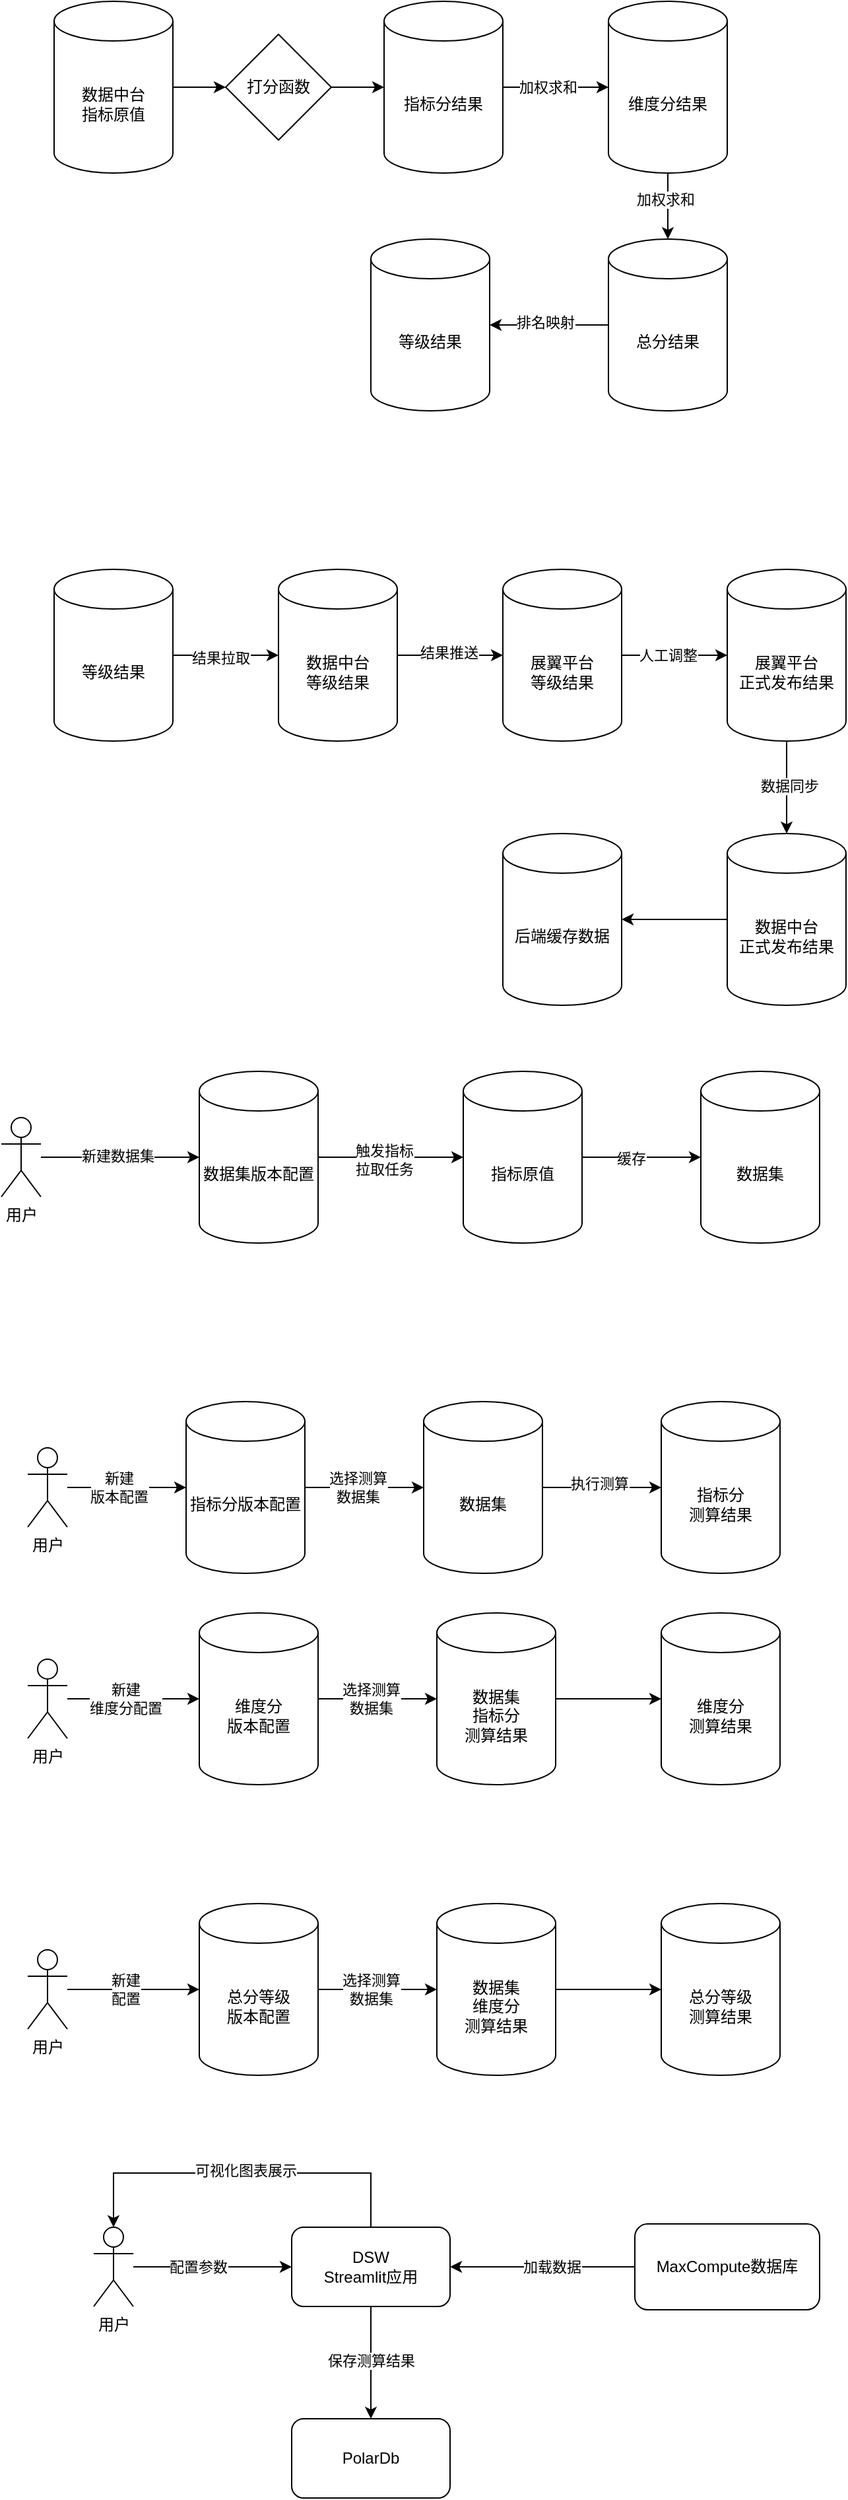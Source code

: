 <mxfile version="24.2.3" type="github">
  <diagram name="Page-1" id="pVyx7AFgYSGBUkXHzs9j">
    <mxGraphModel dx="1194" dy="756" grid="0" gridSize="10" guides="1" tooltips="1" connect="1" arrows="1" fold="1" page="1" pageScale="1" pageWidth="850" pageHeight="1100" math="0" shadow="0">
      <root>
        <mxCell id="0" />
        <mxCell id="1" parent="0" />
        <mxCell id="62KSsjE5slRflY_eG6V0-4" style="edgeStyle=orthogonalEdgeStyle;rounded=0;orthogonalLoop=1;jettySize=auto;html=1;" parent="1" source="62KSsjE5slRflY_eG6V0-1" target="62KSsjE5slRflY_eG6V0-3" edge="1">
          <mxGeometry relative="1" as="geometry" />
        </mxCell>
        <mxCell id="62KSsjE5slRflY_eG6V0-1" value="数据中台&lt;div&gt;指标原值&lt;/div&gt;" style="shape=cylinder3;whiteSpace=wrap;html=1;boundedLbl=1;backgroundOutline=1;size=15;" parent="1" vertex="1">
          <mxGeometry x="70" y="110" width="90" height="130" as="geometry" />
        </mxCell>
        <mxCell id="62KSsjE5slRflY_eG6V0-6" style="edgeStyle=orthogonalEdgeStyle;rounded=0;orthogonalLoop=1;jettySize=auto;html=1;" parent="1" source="62KSsjE5slRflY_eG6V0-3" target="62KSsjE5slRflY_eG6V0-5" edge="1">
          <mxGeometry relative="1" as="geometry" />
        </mxCell>
        <mxCell id="62KSsjE5slRflY_eG6V0-3" value="打分函数" style="rhombus;whiteSpace=wrap;html=1;" parent="1" vertex="1">
          <mxGeometry x="200" y="135" width="80" height="80" as="geometry" />
        </mxCell>
        <mxCell id="62KSsjE5slRflY_eG6V0-9" style="edgeStyle=orthogonalEdgeStyle;rounded=0;orthogonalLoop=1;jettySize=auto;html=1;" parent="1" source="62KSsjE5slRflY_eG6V0-5" target="62KSsjE5slRflY_eG6V0-8" edge="1">
          <mxGeometry relative="1" as="geometry" />
        </mxCell>
        <mxCell id="62KSsjE5slRflY_eG6V0-10" value="加权求和" style="edgeLabel;html=1;align=center;verticalAlign=middle;resizable=0;points=[];" parent="62KSsjE5slRflY_eG6V0-9" vertex="1" connectable="0">
          <mxGeometry x="-0.26" y="-4" relative="1" as="geometry">
            <mxPoint x="4" y="-4" as="offset" />
          </mxGeometry>
        </mxCell>
        <mxCell id="62KSsjE5slRflY_eG6V0-5" value="&lt;div&gt;指标分结果&lt;/div&gt;" style="shape=cylinder3;whiteSpace=wrap;html=1;boundedLbl=1;backgroundOutline=1;size=15;" parent="1" vertex="1">
          <mxGeometry x="320" y="110" width="90" height="130" as="geometry" />
        </mxCell>
        <mxCell id="62KSsjE5slRflY_eG6V0-8" value="&lt;div&gt;维度分结果&lt;/div&gt;" style="shape=cylinder3;whiteSpace=wrap;html=1;boundedLbl=1;backgroundOutline=1;size=15;" parent="1" vertex="1">
          <mxGeometry x="490" y="110" width="90" height="130" as="geometry" />
        </mxCell>
        <mxCell id="62KSsjE5slRflY_eG6V0-15" style="edgeStyle=orthogonalEdgeStyle;rounded=0;orthogonalLoop=1;jettySize=auto;html=1;" parent="1" source="62KSsjE5slRflY_eG6V0-11" target="62KSsjE5slRflY_eG6V0-14" edge="1">
          <mxGeometry relative="1" as="geometry" />
        </mxCell>
        <mxCell id="62KSsjE5slRflY_eG6V0-16" value="排名映射" style="edgeLabel;html=1;align=center;verticalAlign=middle;resizable=0;points=[];" parent="62KSsjE5slRflY_eG6V0-15" vertex="1" connectable="0">
          <mxGeometry x="0.075" y="-2" relative="1" as="geometry">
            <mxPoint as="offset" />
          </mxGeometry>
        </mxCell>
        <mxCell id="62KSsjE5slRflY_eG6V0-11" value="&lt;div&gt;总分结果&lt;/div&gt;" style="shape=cylinder3;whiteSpace=wrap;html=1;boundedLbl=1;backgroundOutline=1;size=15;" parent="1" vertex="1">
          <mxGeometry x="490" y="290" width="90" height="130" as="geometry" />
        </mxCell>
        <mxCell id="62KSsjE5slRflY_eG6V0-12" style="edgeStyle=orthogonalEdgeStyle;rounded=0;orthogonalLoop=1;jettySize=auto;html=1;entryX=0.5;entryY=0;entryDx=0;entryDy=0;entryPerimeter=0;" parent="1" source="62KSsjE5slRflY_eG6V0-8" target="62KSsjE5slRflY_eG6V0-11" edge="1">
          <mxGeometry relative="1" as="geometry" />
        </mxCell>
        <mxCell id="62KSsjE5slRflY_eG6V0-13" value="加权求和" style="edgeLabel;html=1;align=center;verticalAlign=middle;resizable=0;points=[];" parent="62KSsjE5slRflY_eG6V0-12" vertex="1" connectable="0">
          <mxGeometry x="-0.2" y="-2" relative="1" as="geometry">
            <mxPoint as="offset" />
          </mxGeometry>
        </mxCell>
        <mxCell id="62KSsjE5slRflY_eG6V0-14" value="等级结果" style="shape=cylinder3;whiteSpace=wrap;html=1;boundedLbl=1;backgroundOutline=1;size=15;" parent="1" vertex="1">
          <mxGeometry x="310" y="290" width="90" height="130" as="geometry" />
        </mxCell>
        <mxCell id="62KSsjE5slRflY_eG6V0-21" style="edgeStyle=orthogonalEdgeStyle;rounded=0;orthogonalLoop=1;jettySize=auto;html=1;" parent="1" source="62KSsjE5slRflY_eG6V0-19" target="62KSsjE5slRflY_eG6V0-20" edge="1">
          <mxGeometry relative="1" as="geometry" />
        </mxCell>
        <mxCell id="62KSsjE5slRflY_eG6V0-29" value="结果拉取" style="edgeLabel;html=1;align=center;verticalAlign=middle;resizable=0;points=[];" parent="62KSsjE5slRflY_eG6V0-21" vertex="1" connectable="0">
          <mxGeometry x="-0.1" y="-2" relative="1" as="geometry">
            <mxPoint as="offset" />
          </mxGeometry>
        </mxCell>
        <mxCell id="62KSsjE5slRflY_eG6V0-19" value="等级结果" style="shape=cylinder3;whiteSpace=wrap;html=1;boundedLbl=1;backgroundOutline=1;size=15;" parent="1" vertex="1">
          <mxGeometry x="70" y="540" width="90" height="130" as="geometry" />
        </mxCell>
        <mxCell id="62KSsjE5slRflY_eG6V0-23" style="edgeStyle=orthogonalEdgeStyle;rounded=0;orthogonalLoop=1;jettySize=auto;html=1;" parent="1" source="62KSsjE5slRflY_eG6V0-20" target="62KSsjE5slRflY_eG6V0-22" edge="1">
          <mxGeometry relative="1" as="geometry" />
        </mxCell>
        <mxCell id="62KSsjE5slRflY_eG6V0-30" value="结果推送" style="edgeLabel;html=1;align=center;verticalAlign=middle;resizable=0;points=[];" parent="62KSsjE5slRflY_eG6V0-23" vertex="1" connectable="0">
          <mxGeometry x="-0.025" y="2" relative="1" as="geometry">
            <mxPoint as="offset" />
          </mxGeometry>
        </mxCell>
        <mxCell id="62KSsjE5slRflY_eG6V0-20" value="数据中台&lt;div&gt;等级结果&lt;/div&gt;" style="shape=cylinder3;whiteSpace=wrap;html=1;boundedLbl=1;backgroundOutline=1;size=15;" parent="1" vertex="1">
          <mxGeometry x="240" y="540" width="90" height="130" as="geometry" />
        </mxCell>
        <mxCell id="62KSsjE5slRflY_eG6V0-22" value="展翼平台&lt;div&gt;等级结果&lt;/div&gt;" style="shape=cylinder3;whiteSpace=wrap;html=1;boundedLbl=1;backgroundOutline=1;size=15;" parent="1" vertex="1">
          <mxGeometry x="410" y="540" width="90" height="130" as="geometry" />
        </mxCell>
        <mxCell id="62KSsjE5slRflY_eG6V0-24" value="展翼平台&lt;div&gt;正式发布结果&lt;/div&gt;" style="shape=cylinder3;whiteSpace=wrap;html=1;boundedLbl=1;backgroundOutline=1;size=15;" parent="1" vertex="1">
          <mxGeometry x="580" y="540" width="90" height="130" as="geometry" />
        </mxCell>
        <mxCell id="62KSsjE5slRflY_eG6V0-25" style="edgeStyle=orthogonalEdgeStyle;rounded=0;orthogonalLoop=1;jettySize=auto;html=1;entryX=0;entryY=0.5;entryDx=0;entryDy=0;entryPerimeter=0;" parent="1" source="62KSsjE5slRflY_eG6V0-22" target="62KSsjE5slRflY_eG6V0-24" edge="1">
          <mxGeometry relative="1" as="geometry" />
        </mxCell>
        <mxCell id="62KSsjE5slRflY_eG6V0-31" value="人工调整" style="edgeLabel;html=1;align=center;verticalAlign=middle;resizable=0;points=[];" parent="62KSsjE5slRflY_eG6V0-25" vertex="1" connectable="0">
          <mxGeometry x="-0.325" relative="1" as="geometry">
            <mxPoint x="8" as="offset" />
          </mxGeometry>
        </mxCell>
        <mxCell id="62KSsjE5slRflY_eG6V0-27" value="后端缓存数据" style="shape=cylinder3;whiteSpace=wrap;html=1;boundedLbl=1;backgroundOutline=1;size=15;" parent="1" vertex="1">
          <mxGeometry x="410" y="740" width="90" height="130" as="geometry" />
        </mxCell>
        <mxCell id="62KSsjE5slRflY_eG6V0-35" style="edgeStyle=orthogonalEdgeStyle;rounded=0;orthogonalLoop=1;jettySize=auto;html=1;" parent="1" source="62KSsjE5slRflY_eG6V0-32" target="62KSsjE5slRflY_eG6V0-27" edge="1">
          <mxGeometry relative="1" as="geometry" />
        </mxCell>
        <mxCell id="62KSsjE5slRflY_eG6V0-32" value="数据中台&lt;div&gt;正式发布结果&lt;/div&gt;" style="shape=cylinder3;whiteSpace=wrap;html=1;boundedLbl=1;backgroundOutline=1;size=15;" parent="1" vertex="1">
          <mxGeometry x="580" y="740" width="90" height="130" as="geometry" />
        </mxCell>
        <mxCell id="62KSsjE5slRflY_eG6V0-33" style="edgeStyle=orthogonalEdgeStyle;rounded=0;orthogonalLoop=1;jettySize=auto;html=1;entryX=0.5;entryY=0;entryDx=0;entryDy=0;entryPerimeter=0;" parent="1" source="62KSsjE5slRflY_eG6V0-24" target="62KSsjE5slRflY_eG6V0-32" edge="1">
          <mxGeometry relative="1" as="geometry" />
        </mxCell>
        <mxCell id="62KSsjE5slRflY_eG6V0-34" value="数据同步" style="edgeLabel;html=1;align=center;verticalAlign=middle;resizable=0;points=[];" parent="62KSsjE5slRflY_eG6V0-33" vertex="1" connectable="0">
          <mxGeometry x="-0.029" y="2" relative="1" as="geometry">
            <mxPoint as="offset" />
          </mxGeometry>
        </mxCell>
        <mxCell id="62KSsjE5slRflY_eG6V0-46" style="edgeStyle=orthogonalEdgeStyle;rounded=0;orthogonalLoop=1;jettySize=auto;html=1;" parent="1" source="62KSsjE5slRflY_eG6V0-36" target="62KSsjE5slRflY_eG6V0-45" edge="1">
          <mxGeometry relative="1" as="geometry" />
        </mxCell>
        <mxCell id="62KSsjE5slRflY_eG6V0-47" value="缓存" style="edgeLabel;html=1;align=center;verticalAlign=middle;resizable=0;points=[];" parent="62KSsjE5slRflY_eG6V0-46" vertex="1" connectable="0">
          <mxGeometry x="-0.178" relative="1" as="geometry">
            <mxPoint y="1" as="offset" />
          </mxGeometry>
        </mxCell>
        <mxCell id="62KSsjE5slRflY_eG6V0-36" value="指标原值" style="shape=cylinder3;whiteSpace=wrap;html=1;boundedLbl=1;backgroundOutline=1;size=15;" parent="1" vertex="1">
          <mxGeometry x="380" y="920" width="90" height="130" as="geometry" />
        </mxCell>
        <mxCell id="62KSsjE5slRflY_eG6V0-39" style="edgeStyle=orthogonalEdgeStyle;rounded=0;orthogonalLoop=1;jettySize=auto;html=1;" parent="1" source="62KSsjE5slRflY_eG6V0-37" target="62KSsjE5slRflY_eG6V0-36" edge="1">
          <mxGeometry relative="1" as="geometry" />
        </mxCell>
        <mxCell id="62KSsjE5slRflY_eG6V0-44" value="触发指标&lt;div&gt;拉取任务&lt;/div&gt;" style="edgeLabel;html=1;align=center;verticalAlign=middle;resizable=0;points=[];" parent="62KSsjE5slRflY_eG6V0-39" vertex="1" connectable="0">
          <mxGeometry x="-0.1" y="-2" relative="1" as="geometry">
            <mxPoint as="offset" />
          </mxGeometry>
        </mxCell>
        <mxCell id="62KSsjE5slRflY_eG6V0-37" value="数据集版本配置" style="shape=cylinder3;whiteSpace=wrap;html=1;boundedLbl=1;backgroundOutline=1;size=15;" parent="1" vertex="1">
          <mxGeometry x="180" y="920" width="90" height="130" as="geometry" />
        </mxCell>
        <mxCell id="62KSsjE5slRflY_eG6V0-41" style="edgeStyle=orthogonalEdgeStyle;rounded=0;orthogonalLoop=1;jettySize=auto;html=1;" parent="1" source="62KSsjE5slRflY_eG6V0-40" target="62KSsjE5slRflY_eG6V0-37" edge="1">
          <mxGeometry relative="1" as="geometry" />
        </mxCell>
        <mxCell id="62KSsjE5slRflY_eG6V0-42" value="新建数据集" style="edgeLabel;html=1;align=center;verticalAlign=middle;resizable=0;points=[];" parent="62KSsjE5slRflY_eG6V0-41" vertex="1" connectable="0">
          <mxGeometry x="-0.044" y="1" relative="1" as="geometry">
            <mxPoint as="offset" />
          </mxGeometry>
        </mxCell>
        <mxCell id="62KSsjE5slRflY_eG6V0-40" value="用户" style="shape=umlActor;verticalLabelPosition=bottom;verticalAlign=top;html=1;outlineConnect=0;" parent="1" vertex="1">
          <mxGeometry x="30" y="955" width="30" height="60" as="geometry" />
        </mxCell>
        <mxCell id="62KSsjE5slRflY_eG6V0-45" value="数据集" style="shape=cylinder3;whiteSpace=wrap;html=1;boundedLbl=1;backgroundOutline=1;size=15;" parent="1" vertex="1">
          <mxGeometry x="560" y="920" width="90" height="130" as="geometry" />
        </mxCell>
        <mxCell id="62KSsjE5slRflY_eG6V0-50" style="edgeStyle=orthogonalEdgeStyle;rounded=0;orthogonalLoop=1;jettySize=auto;html=1;" parent="1" source="62KSsjE5slRflY_eG6V0-48" target="62KSsjE5slRflY_eG6V0-49" edge="1">
          <mxGeometry relative="1" as="geometry" />
        </mxCell>
        <mxCell id="62KSsjE5slRflY_eG6V0-55" value="新建&lt;div&gt;版本配置&lt;/div&gt;" style="edgeLabel;html=1;align=center;verticalAlign=middle;resizable=0;points=[];" parent="62KSsjE5slRflY_eG6V0-50" vertex="1" connectable="0">
          <mxGeometry x="-0.133" relative="1" as="geometry">
            <mxPoint as="offset" />
          </mxGeometry>
        </mxCell>
        <mxCell id="62KSsjE5slRflY_eG6V0-48" value="用户" style="shape=umlActor;verticalLabelPosition=bottom;verticalAlign=top;html=1;outlineConnect=0;" parent="1" vertex="1">
          <mxGeometry x="50" y="1205" width="30" height="60" as="geometry" />
        </mxCell>
        <mxCell id="62KSsjE5slRflY_eG6V0-53" style="edgeStyle=orthogonalEdgeStyle;rounded=0;orthogonalLoop=1;jettySize=auto;html=1;" parent="1" source="62KSsjE5slRflY_eG6V0-49" target="62KSsjE5slRflY_eG6V0-51" edge="1">
          <mxGeometry relative="1" as="geometry" />
        </mxCell>
        <mxCell id="62KSsjE5slRflY_eG6V0-56" value="选择测算&lt;div&gt;数据集&lt;/div&gt;" style="edgeLabel;html=1;align=center;verticalAlign=middle;resizable=0;points=[];" parent="62KSsjE5slRflY_eG6V0-53" vertex="1" connectable="0">
          <mxGeometry x="-0.311" relative="1" as="geometry">
            <mxPoint x="9" as="offset" />
          </mxGeometry>
        </mxCell>
        <mxCell id="62KSsjE5slRflY_eG6V0-49" value="指标分版本配置" style="shape=cylinder3;whiteSpace=wrap;html=1;boundedLbl=1;backgroundOutline=1;size=15;" parent="1" vertex="1">
          <mxGeometry x="170" y="1170" width="90" height="130" as="geometry" />
        </mxCell>
        <mxCell id="62KSsjE5slRflY_eG6V0-54" style="edgeStyle=orthogonalEdgeStyle;rounded=0;orthogonalLoop=1;jettySize=auto;html=1;" parent="1" source="62KSsjE5slRflY_eG6V0-51" target="62KSsjE5slRflY_eG6V0-52" edge="1">
          <mxGeometry relative="1" as="geometry" />
        </mxCell>
        <mxCell id="62KSsjE5slRflY_eG6V0-57" value="执行测算" style="edgeLabel;html=1;align=center;verticalAlign=middle;resizable=0;points=[];" parent="62KSsjE5slRflY_eG6V0-54" vertex="1" connectable="0">
          <mxGeometry x="-0.044" y="3" relative="1" as="geometry">
            <mxPoint as="offset" />
          </mxGeometry>
        </mxCell>
        <mxCell id="62KSsjE5slRflY_eG6V0-51" value="数据集" style="shape=cylinder3;whiteSpace=wrap;html=1;boundedLbl=1;backgroundOutline=1;size=15;" parent="1" vertex="1">
          <mxGeometry x="350" y="1170" width="90" height="130" as="geometry" />
        </mxCell>
        <mxCell id="62KSsjE5slRflY_eG6V0-52" value="指标分&lt;div&gt;测算结果&lt;/div&gt;" style="shape=cylinder3;whiteSpace=wrap;html=1;boundedLbl=1;backgroundOutline=1;size=15;" parent="1" vertex="1">
          <mxGeometry x="530" y="1170" width="90" height="130" as="geometry" />
        </mxCell>
        <mxCell id="62KSsjE5slRflY_eG6V0-58" style="edgeStyle=orthogonalEdgeStyle;rounded=0;orthogonalLoop=1;jettySize=auto;html=1;" parent="1" source="62KSsjE5slRflY_eG6V0-60" target="62KSsjE5slRflY_eG6V0-63" edge="1">
          <mxGeometry relative="1" as="geometry" />
        </mxCell>
        <mxCell id="62KSsjE5slRflY_eG6V0-59" value="新建&lt;div&gt;维度分配置&lt;/div&gt;" style="edgeLabel;html=1;align=center;verticalAlign=middle;resizable=0;points=[];" parent="62KSsjE5slRflY_eG6V0-58" vertex="1" connectable="0">
          <mxGeometry x="-0.133" relative="1" as="geometry">
            <mxPoint as="offset" />
          </mxGeometry>
        </mxCell>
        <mxCell id="62KSsjE5slRflY_eG6V0-60" value="用户" style="shape=umlActor;verticalLabelPosition=bottom;verticalAlign=top;html=1;outlineConnect=0;" parent="1" vertex="1">
          <mxGeometry x="50" y="1365" width="30" height="60" as="geometry" />
        </mxCell>
        <mxCell id="62KSsjE5slRflY_eG6V0-61" style="edgeStyle=orthogonalEdgeStyle;rounded=0;orthogonalLoop=1;jettySize=auto;html=1;" parent="1" source="62KSsjE5slRflY_eG6V0-63" target="62KSsjE5slRflY_eG6V0-65" edge="1">
          <mxGeometry relative="1" as="geometry" />
        </mxCell>
        <mxCell id="62KSsjE5slRflY_eG6V0-62" value="选择测算&lt;div&gt;数据集&lt;/div&gt;" style="edgeLabel;html=1;align=center;verticalAlign=middle;resizable=0;points=[];" parent="62KSsjE5slRflY_eG6V0-61" vertex="1" connectable="0">
          <mxGeometry x="-0.311" relative="1" as="geometry">
            <mxPoint x="9" as="offset" />
          </mxGeometry>
        </mxCell>
        <mxCell id="62KSsjE5slRflY_eG6V0-63" value="维度分&lt;div&gt;版本配置&lt;/div&gt;" style="shape=cylinder3;whiteSpace=wrap;html=1;boundedLbl=1;backgroundOutline=1;size=15;" parent="1" vertex="1">
          <mxGeometry x="180" y="1330" width="90" height="130" as="geometry" />
        </mxCell>
        <mxCell id="62KSsjE5slRflY_eG6V0-67" style="edgeStyle=orthogonalEdgeStyle;rounded=0;orthogonalLoop=1;jettySize=auto;html=1;" parent="1" source="62KSsjE5slRflY_eG6V0-65" target="62KSsjE5slRflY_eG6V0-66" edge="1">
          <mxGeometry relative="1" as="geometry" />
        </mxCell>
        <mxCell id="62KSsjE5slRflY_eG6V0-65" value="数据集&lt;div&gt;指标分&lt;/div&gt;&lt;div&gt;测算结果&lt;/div&gt;" style="shape=cylinder3;whiteSpace=wrap;html=1;boundedLbl=1;backgroundOutline=1;size=15;" parent="1" vertex="1">
          <mxGeometry x="360" y="1330" width="90" height="130" as="geometry" />
        </mxCell>
        <mxCell id="62KSsjE5slRflY_eG6V0-66" value="&lt;div&gt;维度分&lt;/div&gt;&lt;div&gt;测算结果&lt;/div&gt;" style="shape=cylinder3;whiteSpace=wrap;html=1;boundedLbl=1;backgroundOutline=1;size=15;" parent="1" vertex="1">
          <mxGeometry x="530" y="1330" width="90" height="130" as="geometry" />
        </mxCell>
        <mxCell id="62KSsjE5slRflY_eG6V0-68" style="edgeStyle=orthogonalEdgeStyle;rounded=0;orthogonalLoop=1;jettySize=auto;html=1;" parent="1" source="62KSsjE5slRflY_eG6V0-70" target="62KSsjE5slRflY_eG6V0-73" edge="1">
          <mxGeometry relative="1" as="geometry" />
        </mxCell>
        <mxCell id="62KSsjE5slRflY_eG6V0-69" value="新建&lt;div&gt;配置&lt;/div&gt;" style="edgeLabel;html=1;align=center;verticalAlign=middle;resizable=0;points=[];" parent="62KSsjE5slRflY_eG6V0-68" vertex="1" connectable="0">
          <mxGeometry x="-0.133" relative="1" as="geometry">
            <mxPoint as="offset" />
          </mxGeometry>
        </mxCell>
        <mxCell id="62KSsjE5slRflY_eG6V0-70" value="用户" style="shape=umlActor;verticalLabelPosition=bottom;verticalAlign=top;html=1;outlineConnect=0;" parent="1" vertex="1">
          <mxGeometry x="50" y="1585" width="30" height="60" as="geometry" />
        </mxCell>
        <mxCell id="62KSsjE5slRflY_eG6V0-71" style="edgeStyle=orthogonalEdgeStyle;rounded=0;orthogonalLoop=1;jettySize=auto;html=1;" parent="1" source="62KSsjE5slRflY_eG6V0-73" target="62KSsjE5slRflY_eG6V0-75" edge="1">
          <mxGeometry relative="1" as="geometry" />
        </mxCell>
        <mxCell id="62KSsjE5slRflY_eG6V0-72" value="选择测算&lt;div&gt;数据集&lt;/div&gt;" style="edgeLabel;html=1;align=center;verticalAlign=middle;resizable=0;points=[];" parent="62KSsjE5slRflY_eG6V0-71" vertex="1" connectable="0">
          <mxGeometry x="-0.311" relative="1" as="geometry">
            <mxPoint x="9" as="offset" />
          </mxGeometry>
        </mxCell>
        <mxCell id="62KSsjE5slRflY_eG6V0-73" value="总分等级&lt;div&gt;版本配置&lt;/div&gt;" style="shape=cylinder3;whiteSpace=wrap;html=1;boundedLbl=1;backgroundOutline=1;size=15;" parent="1" vertex="1">
          <mxGeometry x="180" y="1550" width="90" height="130" as="geometry" />
        </mxCell>
        <mxCell id="62KSsjE5slRflY_eG6V0-74" style="edgeStyle=orthogonalEdgeStyle;rounded=0;orthogonalLoop=1;jettySize=auto;html=1;" parent="1" source="62KSsjE5slRflY_eG6V0-75" target="62KSsjE5slRflY_eG6V0-76" edge="1">
          <mxGeometry relative="1" as="geometry" />
        </mxCell>
        <mxCell id="62KSsjE5slRflY_eG6V0-75" value="数据集&lt;div&gt;维度分&lt;/div&gt;&lt;div&gt;测算结果&lt;/div&gt;" style="shape=cylinder3;whiteSpace=wrap;html=1;boundedLbl=1;backgroundOutline=1;size=15;" parent="1" vertex="1">
          <mxGeometry x="360" y="1550" width="90" height="130" as="geometry" />
        </mxCell>
        <mxCell id="62KSsjE5slRflY_eG6V0-76" value="&lt;div&gt;总分等级&lt;/div&gt;&lt;div&gt;测算结果&lt;/div&gt;" style="shape=cylinder3;whiteSpace=wrap;html=1;boundedLbl=1;backgroundOutline=1;size=15;" parent="1" vertex="1">
          <mxGeometry x="530" y="1550" width="90" height="130" as="geometry" />
        </mxCell>
        <mxCell id="gHyjkIjv2FYd1GMIZeO9-7" style="edgeStyle=orthogonalEdgeStyle;rounded=0;orthogonalLoop=1;jettySize=auto;html=1;" edge="1" parent="1" source="gHyjkIjv2FYd1GMIZeO9-2" target="gHyjkIjv2FYd1GMIZeO9-6">
          <mxGeometry relative="1" as="geometry" />
        </mxCell>
        <mxCell id="gHyjkIjv2FYd1GMIZeO9-8" value="配置参数" style="edgeLabel;html=1;align=center;verticalAlign=middle;resizable=0;points=[];" vertex="1" connectable="0" parent="gHyjkIjv2FYd1GMIZeO9-7">
          <mxGeometry x="-0.182" relative="1" as="geometry">
            <mxPoint as="offset" />
          </mxGeometry>
        </mxCell>
        <mxCell id="gHyjkIjv2FYd1GMIZeO9-2" value="用户" style="shape=umlActor;verticalLabelPosition=bottom;verticalAlign=top;html=1;outlineConnect=0;" vertex="1" parent="1">
          <mxGeometry x="100" y="1795" width="30" height="60" as="geometry" />
        </mxCell>
        <mxCell id="gHyjkIjv2FYd1GMIZeO9-13" style="edgeStyle=orthogonalEdgeStyle;rounded=0;orthogonalLoop=1;jettySize=auto;html=1;entryX=0.5;entryY=0;entryDx=0;entryDy=0;" edge="1" parent="1" source="gHyjkIjv2FYd1GMIZeO9-6" target="gHyjkIjv2FYd1GMIZeO9-12">
          <mxGeometry relative="1" as="geometry" />
        </mxCell>
        <mxCell id="gHyjkIjv2FYd1GMIZeO9-14" value="保存测算结果" style="edgeLabel;html=1;align=center;verticalAlign=middle;resizable=0;points=[];" vertex="1" connectable="0" parent="gHyjkIjv2FYd1GMIZeO9-13">
          <mxGeometry x="-0.035" relative="1" as="geometry">
            <mxPoint as="offset" />
          </mxGeometry>
        </mxCell>
        <mxCell id="gHyjkIjv2FYd1GMIZeO9-6" value="&lt;div&gt;DSW&lt;/div&gt;Streamlit应用" style="rounded=1;whiteSpace=wrap;html=1;" vertex="1" parent="1">
          <mxGeometry x="250" y="1795" width="120" height="60" as="geometry" />
        </mxCell>
        <mxCell id="gHyjkIjv2FYd1GMIZeO9-10" style="edgeStyle=orthogonalEdgeStyle;rounded=0;orthogonalLoop=1;jettySize=auto;html=1;" edge="1" parent="1" source="gHyjkIjv2FYd1GMIZeO9-9" target="gHyjkIjv2FYd1GMIZeO9-6">
          <mxGeometry relative="1" as="geometry" />
        </mxCell>
        <mxCell id="gHyjkIjv2FYd1GMIZeO9-11" value="加载数据" style="edgeLabel;html=1;align=center;verticalAlign=middle;resizable=0;points=[];" vertex="1" connectable="0" parent="gHyjkIjv2FYd1GMIZeO9-10">
          <mxGeometry x="-0.103" relative="1" as="geometry">
            <mxPoint as="offset" />
          </mxGeometry>
        </mxCell>
        <mxCell id="gHyjkIjv2FYd1GMIZeO9-9" value="MaxCompute数据库" style="rounded=1;whiteSpace=wrap;html=1;" vertex="1" parent="1">
          <mxGeometry x="510" y="1792.5" width="140" height="65" as="geometry" />
        </mxCell>
        <mxCell id="gHyjkIjv2FYd1GMIZeO9-12" value="PolarDb&lt;div&gt;&lt;/div&gt;" style="rounded=1;whiteSpace=wrap;html=1;" vertex="1" parent="1">
          <mxGeometry x="250" y="1940" width="120" height="60" as="geometry" />
        </mxCell>
        <mxCell id="gHyjkIjv2FYd1GMIZeO9-15" style="edgeStyle=orthogonalEdgeStyle;rounded=0;orthogonalLoop=1;jettySize=auto;html=1;entryX=0.5;entryY=0;entryDx=0;entryDy=0;entryPerimeter=0;" edge="1" parent="1" source="gHyjkIjv2FYd1GMIZeO9-6" target="gHyjkIjv2FYd1GMIZeO9-2">
          <mxGeometry relative="1" as="geometry">
            <Array as="points">
              <mxPoint x="310" y="1754" />
              <mxPoint x="115" y="1754" />
            </Array>
          </mxGeometry>
        </mxCell>
        <mxCell id="gHyjkIjv2FYd1GMIZeO9-16" value="可视化图表展示" style="edgeLabel;html=1;align=center;verticalAlign=middle;resizable=0;points=[];" vertex="1" connectable="0" parent="gHyjkIjv2FYd1GMIZeO9-15">
          <mxGeometry x="0.155" y="-3" relative="1" as="geometry">
            <mxPoint x="24" y="1" as="offset" />
          </mxGeometry>
        </mxCell>
      </root>
    </mxGraphModel>
  </diagram>
</mxfile>
